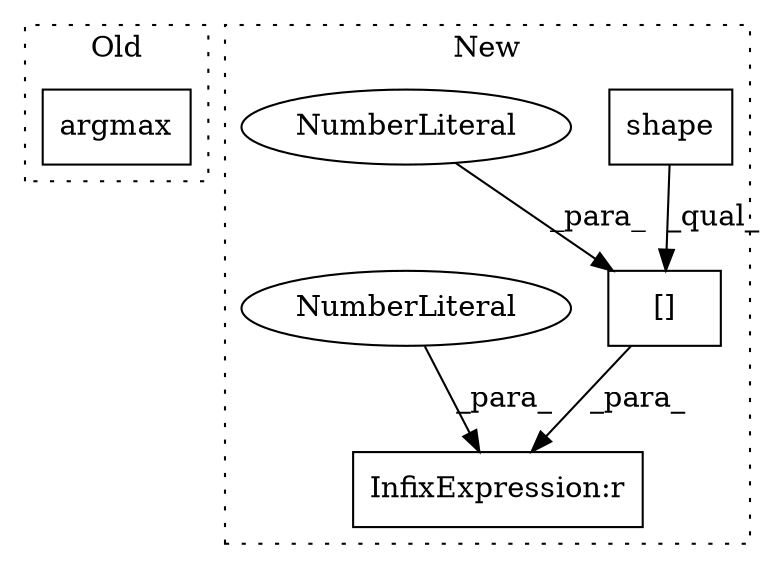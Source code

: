 digraph G {
subgraph cluster0 {
1 [label="argmax" a="32" s="3536,3548" l="7,1" shape="box"];
label = "Old";
style="dotted";
}
subgraph cluster1 {
2 [label="shape" a="32" s="3552,3561" l="6,1" shape="box"];
3 [label="[]" a="2" s="3541,3564" l="22,1" shape="box"];
4 [label="NumberLiteral" a="34" s="3563" l="1" shape="ellipse"];
5 [label="InfixExpression:r" a="27" s="3565" l="3" shape="box"];
6 [label="NumberLiteral" a="34" s="3568" l="1" shape="ellipse"];
label = "New";
style="dotted";
}
2 -> 3 [label="_qual_"];
3 -> 5 [label="_para_"];
4 -> 3 [label="_para_"];
6 -> 5 [label="_para_"];
}